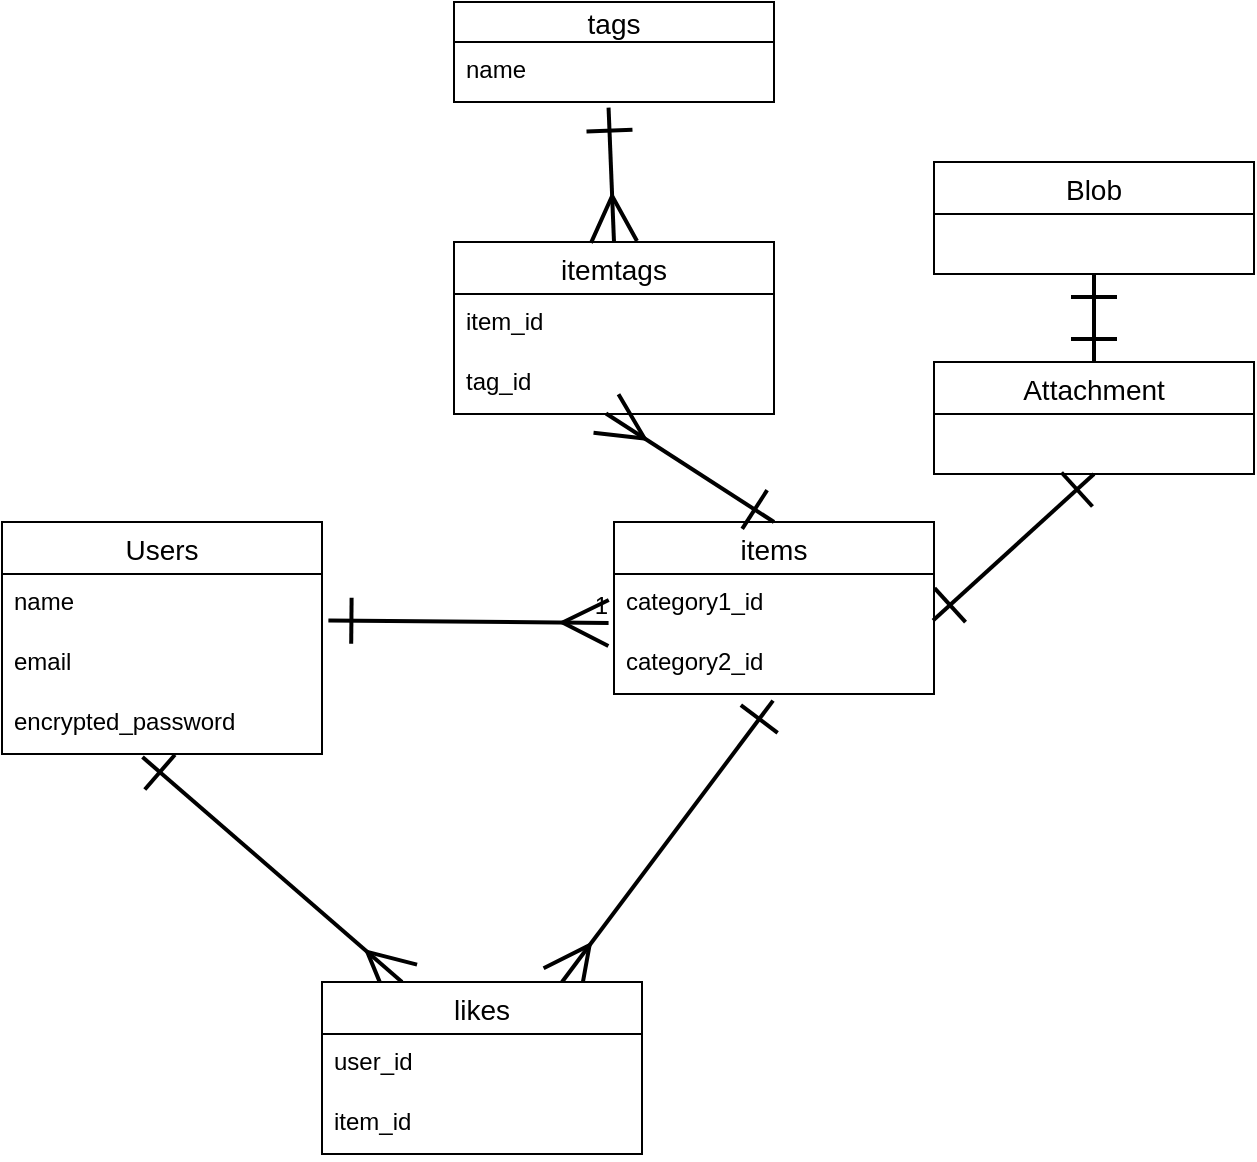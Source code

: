 <mxfile>
    <diagram id="gFWcv1qjr8iOn7d66h7w" name="ページ1">
        <mxGraphModel dx="666" dy="728" grid="1" gridSize="10" guides="1" tooltips="1" connect="1" arrows="1" fold="1" page="1" pageScale="1" pageWidth="827" pageHeight="1169" math="0" shadow="0">
            <root>
                <mxCell id="0"/>
                <mxCell id="1" parent="0"/>
                <mxCell id="6" value="Users" style="swimlane;fontStyle=0;childLayout=stackLayout;horizontal=1;startSize=26;horizontalStack=0;resizeParent=1;resizeParentMax=0;resizeLast=0;collapsible=1;marginBottom=0;align=center;fontSize=14;" parent="1" vertex="1">
                    <mxGeometry x="174" y="290" width="160" height="116" as="geometry"/>
                </mxCell>
                <mxCell id="7" value="name" style="text;strokeColor=none;fillColor=none;spacingLeft=4;spacingRight=4;overflow=hidden;rotatable=0;points=[[0,0.5],[1,0.5]];portConstraint=eastwest;fontSize=12;" parent="6" vertex="1">
                    <mxGeometry y="26" width="160" height="30" as="geometry"/>
                </mxCell>
                <mxCell id="8" value="email" style="text;strokeColor=none;fillColor=none;spacingLeft=4;spacingRight=4;overflow=hidden;rotatable=0;points=[[0,0.5],[1,0.5]];portConstraint=eastwest;fontSize=12;" parent="6" vertex="1">
                    <mxGeometry y="56" width="160" height="30" as="geometry"/>
                </mxCell>
                <mxCell id="9" value="encrypted_password" style="text;strokeColor=none;fillColor=none;spacingLeft=4;spacingRight=4;overflow=hidden;rotatable=0;points=[[0,0.5],[1,0.5]];portConstraint=eastwest;fontSize=12;" parent="6" vertex="1">
                    <mxGeometry y="86" width="160" height="30" as="geometry"/>
                </mxCell>
                <mxCell id="18" value="items" style="swimlane;fontStyle=0;childLayout=stackLayout;horizontal=1;startSize=26;horizontalStack=0;resizeParent=1;resizeParentMax=0;resizeLast=0;collapsible=1;marginBottom=0;align=center;fontSize=14;" parent="1" vertex="1">
                    <mxGeometry x="480" y="290" width="160" height="86" as="geometry"/>
                </mxCell>
                <mxCell id="21" value="category1_id" style="text;strokeColor=none;fillColor=none;spacingLeft=4;spacingRight=4;overflow=hidden;rotatable=0;points=[[0,0.5],[1,0.5]];portConstraint=eastwest;fontSize=12;" parent="18" vertex="1">
                    <mxGeometry y="26" width="160" height="30" as="geometry"/>
                </mxCell>
                <mxCell id="22" value="category2_id" style="text;strokeColor=none;fillColor=none;spacingLeft=4;spacingRight=4;overflow=hidden;rotatable=0;points=[[0,0.5],[1,0.5]];portConstraint=eastwest;fontSize=12;" parent="18" vertex="1">
                    <mxGeometry y="56" width="160" height="30" as="geometry"/>
                </mxCell>
                <mxCell id="36" value="" style="endArrow=ERmany;html=1;rounded=0;strokeColor=default;strokeWidth=2;endFill=0;endSize=20;exitX=1.02;exitY=0.776;exitDx=0;exitDy=0;startArrow=ERone;startFill=0;startSize=20;entryX=-0.017;entryY=0.816;entryDx=0;entryDy=0;exitPerimeter=0;entryPerimeter=0;" parent="1" source="7" target="21" edge="1">
                    <mxGeometry relative="1" as="geometry">
                        <mxPoint x="333.68" y="418.95" as="sourcePoint"/>
                        <mxPoint x="440" y="440" as="targetPoint"/>
                    </mxGeometry>
                </mxCell>
                <mxCell id="37" value="1" style="resizable=0;html=1;align=right;verticalAlign=bottom;" parent="36" connectable="0" vertex="1">
                    <mxGeometry x="1" relative="1" as="geometry"/>
                </mxCell>
                <mxCell id="38" value="" style="endArrow=ERmany;html=1;rounded=0;startSize=20;sourcePerimeterSpacing=0;endFill=0;endSize=20;startArrow=ERone;startFill=0;strokeWidth=2;entryX=0.75;entryY=0;entryDx=0;entryDy=0;exitX=0.497;exitY=1.11;exitDx=0;exitDy=0;exitPerimeter=0;" parent="1" source="22" target="41" edge="1">
                    <mxGeometry relative="1" as="geometry">
                        <mxPoint x="578.16" y="577.14" as="sourcePoint"/>
                        <mxPoint x="413" y="806.0" as="targetPoint"/>
                    </mxGeometry>
                </mxCell>
                <mxCell id="39" value="" style="endArrow=ERmany;html=1;rounded=0;startSize=20;sourcePerimeterSpacing=0;endFill=0;endSize=20;startArrow=ERone;startFill=0;strokeWidth=2;entryX=0.25;entryY=0;entryDx=0;entryDy=0;exitX=0.439;exitY=1.051;exitDx=0;exitDy=0;exitPerimeter=0;" parent="1" source="9" target="41" edge="1">
                    <mxGeometry relative="1" as="geometry">
                        <mxPoint x="243.92" y="431.43" as="sourcePoint"/>
                        <mxPoint x="170" y="750.0" as="targetPoint"/>
                    </mxGeometry>
                </mxCell>
                <mxCell id="41" value="likes" style="swimlane;fontStyle=0;childLayout=stackLayout;horizontal=1;startSize=26;horizontalStack=0;resizeParent=1;resizeParentMax=0;resizeLast=0;collapsible=1;marginBottom=0;align=center;fontSize=14;" parent="1" vertex="1">
                    <mxGeometry x="334" y="520" width="160" height="86" as="geometry"/>
                </mxCell>
                <mxCell id="43" value="user_id" style="text;strokeColor=none;fillColor=none;spacingLeft=4;spacingRight=4;overflow=hidden;rotatable=0;points=[[0,0.5],[1,0.5]];portConstraint=eastwest;fontSize=12;" parent="41" vertex="1">
                    <mxGeometry y="26" width="160" height="30" as="geometry"/>
                </mxCell>
                <mxCell id="44" value="item_id" style="text;strokeColor=none;fillColor=none;spacingLeft=4;spacingRight=4;overflow=hidden;rotatable=0;points=[[0,0.5],[1,0.5]];portConstraint=eastwest;fontSize=12;" parent="41" vertex="1">
                    <mxGeometry y="56" width="160" height="30" as="geometry"/>
                </mxCell>
                <mxCell id="45" value="Attachment" style="swimlane;fontStyle=0;childLayout=stackLayout;horizontal=1;startSize=26;horizontalStack=0;resizeParent=1;resizeParentMax=0;resizeLast=0;collapsible=1;marginBottom=0;align=center;fontSize=14;" parent="1" vertex="1">
                    <mxGeometry x="640" y="210" width="160" height="56" as="geometry"/>
                </mxCell>
                <mxCell id="49" value="Blob" style="swimlane;fontStyle=0;childLayout=stackLayout;horizontal=1;startSize=26;horizontalStack=0;resizeParent=1;resizeParentMax=0;resizeLast=0;collapsible=1;marginBottom=0;align=center;fontSize=14;" parent="1" vertex="1">
                    <mxGeometry x="640" y="110" width="160" height="56" as="geometry"/>
                </mxCell>
                <mxCell id="53" value="" style="endArrow=ERone;html=1;rounded=0;startSize=20;sourcePerimeterSpacing=0;endFill=0;endSize=20;startArrow=ERone;startFill=0;strokeWidth=2;entryX=0.997;entryY=0.776;entryDx=0;entryDy=0;exitX=0.5;exitY=1;exitDx=0;exitDy=0;entryPerimeter=0;" parent="1" source="45" target="21" edge="1">
                    <mxGeometry relative="1" as="geometry">
                        <mxPoint x="764.16" y="296.57" as="sourcePoint"/>
                        <mxPoint x="640" y="369.43" as="targetPoint"/>
                    </mxGeometry>
                </mxCell>
                <mxCell id="54" value="" style="endArrow=ERone;html=1;rounded=0;startSize=20;sourcePerimeterSpacing=0;endFill=0;endSize=20;startArrow=ERone;startFill=0;strokeWidth=2;entryX=0.5;entryY=0;entryDx=0;entryDy=0;exitX=0.5;exitY=1;exitDx=0;exitDy=0;" parent="1" source="49" target="45" edge="1">
                    <mxGeometry relative="1" as="geometry">
                        <mxPoint x="730" y="180" as="sourcePoint"/>
                        <mxPoint x="610" y="300" as="targetPoint"/>
                    </mxGeometry>
                </mxCell>
                <mxCell id="56" value="tags" style="swimlane;fontStyle=0;childLayout=stackLayout;horizontal=1;startSize=20;horizontalStack=0;resizeParent=1;resizeParentMax=0;resizeLast=0;collapsible=1;marginBottom=0;align=center;fontSize=14;" parent="1" vertex="1">
                    <mxGeometry x="400" y="30" width="160" height="50" as="geometry"/>
                </mxCell>
                <mxCell id="57" value="name" style="text;strokeColor=none;fillColor=none;spacingLeft=4;spacingRight=4;overflow=hidden;rotatable=0;points=[[0,0.5],[1,0.5]];portConstraint=eastwest;fontSize=12;" parent="56" vertex="1">
                    <mxGeometry y="20" width="160" height="30" as="geometry"/>
                </mxCell>
                <mxCell id="60" value="itemtags" style="swimlane;fontStyle=0;childLayout=stackLayout;horizontal=1;startSize=26;horizontalStack=0;resizeParent=1;resizeParentMax=0;resizeLast=0;collapsible=1;marginBottom=0;align=center;fontSize=14;" parent="1" vertex="1">
                    <mxGeometry x="400" y="150" width="160" height="86" as="geometry"/>
                </mxCell>
                <mxCell id="62" value="item_id" style="text;strokeColor=none;fillColor=none;spacingLeft=4;spacingRight=4;overflow=hidden;rotatable=0;points=[[0,0.5],[1,0.5]];portConstraint=eastwest;fontSize=12;" parent="60" vertex="1">
                    <mxGeometry y="26" width="160" height="30" as="geometry"/>
                </mxCell>
                <mxCell id="63" value="tag_id" style="text;strokeColor=none;fillColor=none;spacingLeft=4;spacingRight=4;overflow=hidden;rotatable=0;points=[[0,0.5],[1,0.5]];portConstraint=eastwest;fontSize=12;" parent="60" vertex="1">
                    <mxGeometry y="56" width="160" height="30" as="geometry"/>
                </mxCell>
                <mxCell id="65" value="" style="endArrow=ERmany;html=1;rounded=0;startSize=20;sourcePerimeterSpacing=0;endFill=0;endSize=20;startArrow=ERone;startFill=0;strokeWidth=2;entryX=0.475;entryY=0.992;entryDx=0;entryDy=0;exitX=0.5;exitY=0;exitDx=0;exitDy=0;entryPerimeter=0;" parent="1" source="18" target="63" edge="1">
                    <mxGeometry relative="1" as="geometry">
                        <mxPoint x="569.52" y="389.3" as="sourcePoint"/>
                        <mxPoint x="464" y="530" as="targetPoint"/>
                    </mxGeometry>
                </mxCell>
                <mxCell id="66" value="" style="endArrow=ERmany;html=1;rounded=0;startSize=20;sourcePerimeterSpacing=0;endFill=0;endSize=20;startArrow=ERone;startFill=0;strokeWidth=2;entryX=0.5;entryY=0;entryDx=0;entryDy=0;exitX=0.483;exitY=1.094;exitDx=0;exitDy=0;exitPerimeter=0;" parent="1" source="57" target="60" edge="1">
                    <mxGeometry relative="1" as="geometry">
                        <mxPoint x="579.52" y="399.3" as="sourcePoint"/>
                        <mxPoint x="474" y="540" as="targetPoint"/>
                    </mxGeometry>
                </mxCell>
            </root>
        </mxGraphModel>
    </diagram>
</mxfile>